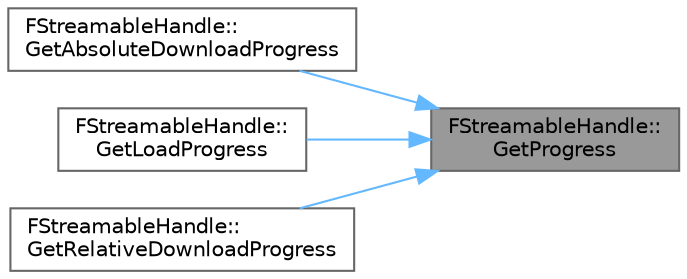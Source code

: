 digraph "FStreamableHandle::GetProgress"
{
 // INTERACTIVE_SVG=YES
 // LATEX_PDF_SIZE
  bgcolor="transparent";
  edge [fontname=Helvetica,fontsize=10,labelfontname=Helvetica,labelfontsize=10];
  node [fontname=Helvetica,fontsize=10,shape=box,height=0.2,width=0.4];
  rankdir="RL";
  Node1 [id="Node000001",label="FStreamableHandle::\lGetProgress",height=0.2,width=0.4,color="gray40", fillcolor="grey60", style="filled", fontcolor="black",tooltip="Returns progress as a value between 0.0 and 1.0."];
  Node1 -> Node2 [id="edge1_Node000001_Node000002",dir="back",color="steelblue1",style="solid",tooltip=" "];
  Node2 [id="Node000002",label="FStreamableHandle::\lGetAbsoluteDownloadProgress",height=0.2,width=0.4,color="grey40", fillcolor="white", style="filled",URL="$df/d25/structFStreamableHandle.html#aa7014c1b1b4148f4e55e88d01c92cc7e",tooltip="Returns progress as a value between 0.0 and 1.0 representing the total percentage of installed packag..."];
  Node1 -> Node3 [id="edge2_Node000001_Node000003",dir="back",color="steelblue1",style="solid",tooltip=" "];
  Node3 [id="Node000003",label="FStreamableHandle::\lGetLoadProgress",height=0.2,width=0.4,color="grey40", fillcolor="white", style="filled",URL="$df/d25/structFStreamableHandle.html#ad44bfb27cbeea6a390ad45cae052f126",tooltip="Returns progress as a value between 0.0 and 1.0."];
  Node1 -> Node4 [id="edge3_Node000001_Node000004",dir="back",color="steelblue1",style="solid",tooltip=" "];
  Node4 [id="Node000004",label="FStreamableHandle::\lGetRelativeDownloadProgress",height=0.2,width=0.4,color="grey40", fillcolor="white", style="filled",URL="$df/d25/structFStreamableHandle.html#a68cae508c7d36d9e077a6da81e0f34f0",tooltip="Returns progress as a value between 0.0 and 1.0 representing progress of downloading packages that we..."];
}
